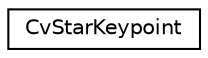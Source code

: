 digraph "Graphical Class Hierarchy"
{
 // LATEX_PDF_SIZE
  edge [fontname="Helvetica",fontsize="10",labelfontname="Helvetica",labelfontsize="10"];
  node [fontname="Helvetica",fontsize="10",shape=record];
  rankdir="LR";
  Node0 [label="CvStarKeypoint",height=0.2,width=0.4,color="black", fillcolor="white", style="filled",URL="$struct_cv_star_keypoint.html",tooltip=" "];
}

